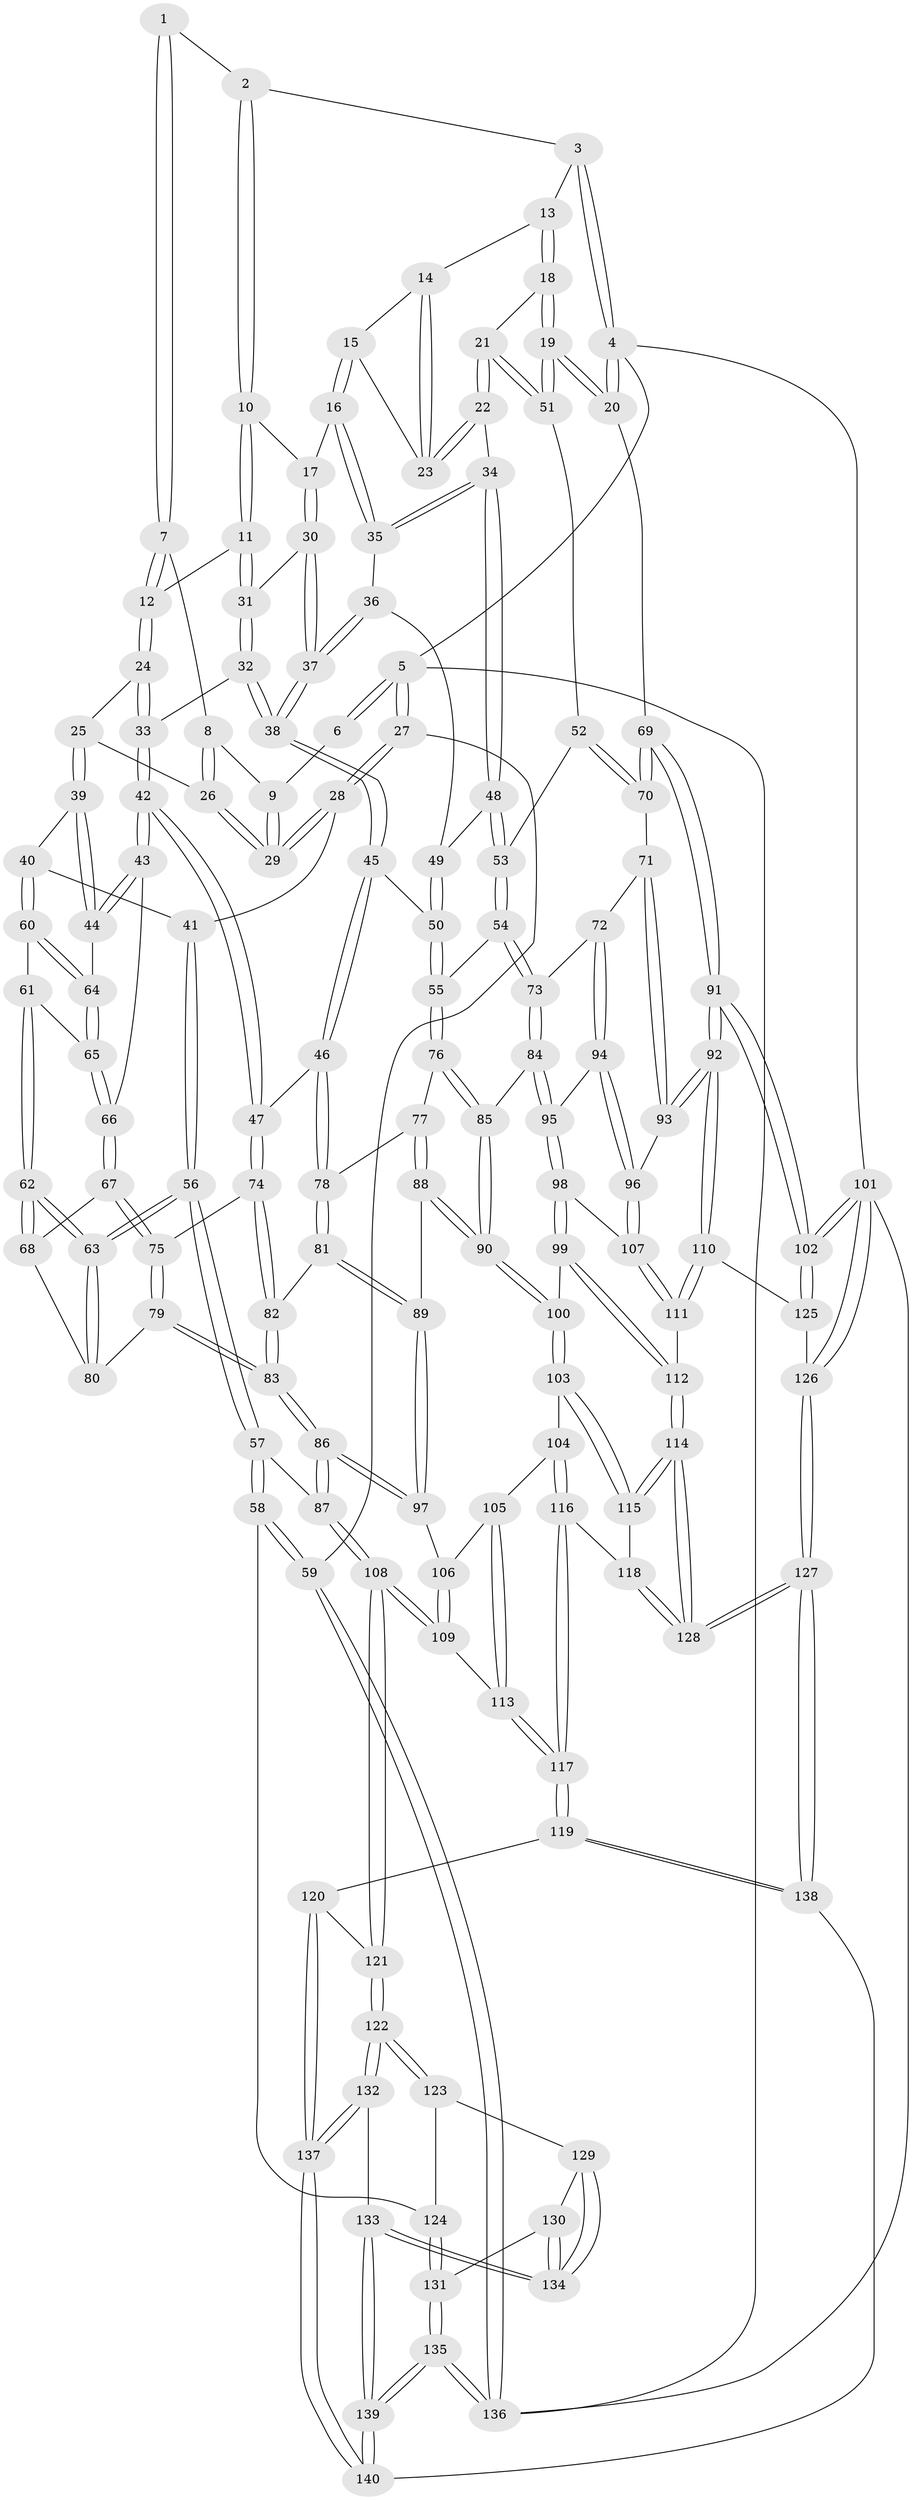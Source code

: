 // Generated by graph-tools (version 1.1) at 2025/03/03/09/25 03:03:19]
// undirected, 140 vertices, 347 edges
graph export_dot {
graph [start="1"]
  node [color=gray90,style=filled];
  1 [pos="+0.46794932571558595+0"];
  2 [pos="+0.6419515918145169+0"];
  3 [pos="+0.8381414949364638+0"];
  4 [pos="+1+0"];
  5 [pos="+0+0"];
  6 [pos="+0.19403423515158055+0"];
  7 [pos="+0.4364191071039897+0"];
  8 [pos="+0.3178014299222312+0.059864625895996164"];
  9 [pos="+0.1890698588232374+0.00019672532453855022"];
  10 [pos="+0.6491980780706604+0"];
  11 [pos="+0.5389976730108663+0.09224060315453586"];
  12 [pos="+0.44968656716421535+0.046154288993379436"];
  13 [pos="+0.8667266435548371+0"];
  14 [pos="+0.8167795883035862+0.030984802947659054"];
  15 [pos="+0.7615038310774177+0.07977544743186395"];
  16 [pos="+0.7200237683948502+0.09799103663042888"];
  17 [pos="+0.663149166781301+0.03771760946312165"];
  18 [pos="+0.9755708415855665+0.15325788003123914"];
  19 [pos="+1+0.185679791701319"];
  20 [pos="+1+0.1965347828625119"];
  21 [pos="+0.9064073252278662+0.18636865050563317"];
  22 [pos="+0.8787840639459974+0.18529190547668983"];
  23 [pos="+0.8344851853700027+0.11221185567183818"];
  24 [pos="+0.4160628505869691+0.14895972282059938"];
  25 [pos="+0.3679757742394107+0.1582359005665827"];
  26 [pos="+0.329046744145333+0.1182368723299486"];
  27 [pos="+0+0.1206236560188561"];
  28 [pos="+0.1259561022043267+0.15124008332295735"];
  29 [pos="+0.1323679792191174+0.1414604983369837"];
  30 [pos="+0.5974882410276059+0.16537814030789658"];
  31 [pos="+0.5442833905856759+0.11618748978954511"];
  32 [pos="+0.46353706920238763+0.18390879295765428"];
  33 [pos="+0.4548641172561471+0.1838217184249906"];
  34 [pos="+0.870964539419682+0.18730799601403114"];
  35 [pos="+0.7273177652317059+0.1340626114007205"];
  36 [pos="+0.6871985052079309+0.2041004076262342"];
  37 [pos="+0.6056146374147653+0.2084011853966089"];
  38 [pos="+0.5854086845711124+0.2314657376586404"];
  39 [pos="+0.3568149503503846+0.17343509691973996"];
  40 [pos="+0.19038983792741235+0.2235096606501006"];
  41 [pos="+0.15178413579674097+0.19916245027244128"];
  42 [pos="+0.4313965055984316+0.35954091154761164"];
  43 [pos="+0.3702962583383576+0.31918378260714725"];
  44 [pos="+0.34787539699223063+0.2987522621296573"];
  45 [pos="+0.5728217945764963+0.3104879077399326"];
  46 [pos="+0.45263030608825444+0.38083867511304653"];
  47 [pos="+0.4450228794306257+0.38028795969310253"];
  48 [pos="+0.7872165818638486+0.2568719768722295"];
  49 [pos="+0.705119048565488+0.22663625621529448"];
  50 [pos="+0.6804420642891793+0.3700959310282711"];
  51 [pos="+0.8979205085599058+0.32957570616907067"];
  52 [pos="+0.8948557134362329+0.36512539689177476"];
  53 [pos="+0.7800081534997305+0.36357289982464874"];
  54 [pos="+0.7213789119812983+0.40715542295829177"];
  55 [pos="+0.7135333332733239+0.4080061804528657"];
  56 [pos="+0.004545514610200718+0.5554952024592773"];
  57 [pos="+0+0.5918297616229903"];
  58 [pos="+0+0.6087405100304325"];
  59 [pos="+0+0.6087661266953169"];
  60 [pos="+0.20079196436393776+0.23652475173914825"];
  61 [pos="+0.20276402046488282+0.24777028010694435"];
  62 [pos="+0.1638838328254551+0.4404030212634236"];
  63 [pos="+0.019900775852230407+0.545357861163198"];
  64 [pos="+0.3322864662481539+0.2962066426712423"];
  65 [pos="+0.24208739838552468+0.3648952599991953"];
  66 [pos="+0.23946197022987956+0.3990102685754979"];
  67 [pos="+0.23885572889625292+0.4011065596996221"];
  68 [pos="+0.23875426890375318+0.4011878010699285"];
  69 [pos="+1+0.4333460680731352"];
  70 [pos="+0.9920341153174107+0.45364579612376255"];
  71 [pos="+0.8892426121404006+0.5421822094415123"];
  72 [pos="+0.8863086854541051+0.5432173492184388"];
  73 [pos="+0.8637316396695456+0.543898291553192"];
  74 [pos="+0.4247227126203272+0.4053437023798744"];
  75 [pos="+0.3638286557264216+0.43237372041037264"];
  76 [pos="+0.6398680959436112+0.5103986196021282"];
  77 [pos="+0.6322372224274866+0.5105932834465617"];
  78 [pos="+0.5711021770718283+0.49907133829357425"];
  79 [pos="+0.3187964455525598+0.49094002878712606"];
  80 [pos="+0.2799515269152004+0.4730174479846036"];
  81 [pos="+0.4835473991762647+0.5901979926710725"];
  82 [pos="+0.42040492522559614+0.5500854570870861"];
  83 [pos="+0.2835610373130057+0.6208021699332269"];
  84 [pos="+0.7905487359941049+0.5958352618678104"];
  85 [pos="+0.6648047417351338+0.5530290448265738"];
  86 [pos="+0.27466854931867757+0.631247756307916"];
  87 [pos="+0.24146522565142978+0.6561442740151406"];
  88 [pos="+0.5553590116326185+0.6382579568167676"];
  89 [pos="+0.49282850580712045+0.6452688054872364"];
  90 [pos="+0.6504769044051681+0.6820267067282108"];
  91 [pos="+1+0.7467195624411697"];
  92 [pos="+1+0.7507580717109679"];
  93 [pos="+0.9921816951499944+0.6877601206081557"];
  94 [pos="+0.8806399558714832+0.6883307926868943"];
  95 [pos="+0.7812243752369894+0.6473089710825704"];
  96 [pos="+0.8890205881808784+0.7107240601678794"];
  97 [pos="+0.4880950750748996+0.655801711171786"];
  98 [pos="+0.7619257950389206+0.6850598793064333"];
  99 [pos="+0.7156700362012666+0.7223228392597832"];
  100 [pos="+0.6647536621759046+0.7236496281195544"];
  101 [pos="+1+1"];
  102 [pos="+1+1"];
  103 [pos="+0.6354862184845486+0.7588148223648784"];
  104 [pos="+0.6320279271206013+0.7595408613662559"];
  105 [pos="+0.6023889721990756+0.7509225196074814"];
  106 [pos="+0.4872819117090684+0.684145224288059"];
  107 [pos="+0.8720893530610031+0.7411442843883426"];
  108 [pos="+0.31397051265852427+0.7714818691598693"];
  109 [pos="+0.421047776692226+0.787291778696127"];
  110 [pos="+0.9098058289824591+0.8498497269650174"];
  111 [pos="+0.8674208577989346+0.8162184753346641"];
  112 [pos="+0.8036734608195578+0.8204962014544175"];
  113 [pos="+0.4305203223380377+0.7975393739965536"];
  114 [pos="+0.7165282264746096+0.9149301795036477"];
  115 [pos="+0.6754474991760052+0.8722473741633036"];
  116 [pos="+0.5113350916984312+0.8788766084396429"];
  117 [pos="+0.48774585535781523+0.8873755064553803"];
  118 [pos="+0.5825602044077075+0.8927216436712381"];
  119 [pos="+0.4830894738518944+0.9087878275549722"];
  120 [pos="+0.3995728445602062+0.9257826463663756"];
  121 [pos="+0.2833164882749662+0.8532049294358938"];
  122 [pos="+0.25829840932487086+0.8927223848902955"];
  123 [pos="+0.17443957134227195+0.8837190956601443"];
  124 [pos="+0.05231638293484461+0.791339158013463"];
  125 [pos="+0.9081777156166754+0.8915208022414455"];
  126 [pos="+0.814210713071651+1"];
  127 [pos="+0.7470083693817529+1"];
  128 [pos="+0.7376786341532418+1"];
  129 [pos="+0.16300701196636477+0.9026479528216284"];
  130 [pos="+0.09064616296162349+0.9540380597823309"];
  131 [pos="+0.0842661508417152+0.9540513418530427"];
  132 [pos="+0.262678418334472+0.9205491906703461"];
  133 [pos="+0.16096424379100566+0.9968275677542535"];
  134 [pos="+0.1487402957162586+0.9787195778030147"];
  135 [pos="+0+1"];
  136 [pos="+0+1"];
  137 [pos="+0.30470424339221286+1"];
  138 [pos="+0.5382440149228725+1"];
  139 [pos="+0.14284482639269794+1"];
  140 [pos="+0.3428982106718696+1"];
  1 -- 2;
  1 -- 7;
  1 -- 7;
  2 -- 3;
  2 -- 10;
  2 -- 10;
  3 -- 4;
  3 -- 4;
  3 -- 13;
  4 -- 5;
  4 -- 20;
  4 -- 20;
  4 -- 101;
  5 -- 6;
  5 -- 6;
  5 -- 27;
  5 -- 27;
  5 -- 136;
  6 -- 9;
  7 -- 8;
  7 -- 12;
  7 -- 12;
  8 -- 9;
  8 -- 26;
  8 -- 26;
  9 -- 29;
  9 -- 29;
  10 -- 11;
  10 -- 11;
  10 -- 17;
  11 -- 12;
  11 -- 31;
  11 -- 31;
  12 -- 24;
  12 -- 24;
  13 -- 14;
  13 -- 18;
  13 -- 18;
  14 -- 15;
  14 -- 23;
  14 -- 23;
  15 -- 16;
  15 -- 16;
  15 -- 23;
  16 -- 17;
  16 -- 35;
  16 -- 35;
  17 -- 30;
  17 -- 30;
  18 -- 19;
  18 -- 19;
  18 -- 21;
  19 -- 20;
  19 -- 20;
  19 -- 51;
  19 -- 51;
  20 -- 69;
  21 -- 22;
  21 -- 22;
  21 -- 51;
  21 -- 51;
  22 -- 23;
  22 -- 23;
  22 -- 34;
  24 -- 25;
  24 -- 33;
  24 -- 33;
  25 -- 26;
  25 -- 39;
  25 -- 39;
  26 -- 29;
  26 -- 29;
  27 -- 28;
  27 -- 28;
  27 -- 59;
  28 -- 29;
  28 -- 29;
  28 -- 41;
  30 -- 31;
  30 -- 37;
  30 -- 37;
  31 -- 32;
  31 -- 32;
  32 -- 33;
  32 -- 38;
  32 -- 38;
  33 -- 42;
  33 -- 42;
  34 -- 35;
  34 -- 35;
  34 -- 48;
  34 -- 48;
  35 -- 36;
  36 -- 37;
  36 -- 37;
  36 -- 49;
  37 -- 38;
  37 -- 38;
  38 -- 45;
  38 -- 45;
  39 -- 40;
  39 -- 44;
  39 -- 44;
  40 -- 41;
  40 -- 60;
  40 -- 60;
  41 -- 56;
  41 -- 56;
  42 -- 43;
  42 -- 43;
  42 -- 47;
  42 -- 47;
  43 -- 44;
  43 -- 44;
  43 -- 66;
  44 -- 64;
  45 -- 46;
  45 -- 46;
  45 -- 50;
  46 -- 47;
  46 -- 78;
  46 -- 78;
  47 -- 74;
  47 -- 74;
  48 -- 49;
  48 -- 53;
  48 -- 53;
  49 -- 50;
  49 -- 50;
  50 -- 55;
  50 -- 55;
  51 -- 52;
  52 -- 53;
  52 -- 70;
  52 -- 70;
  53 -- 54;
  53 -- 54;
  54 -- 55;
  54 -- 73;
  54 -- 73;
  55 -- 76;
  55 -- 76;
  56 -- 57;
  56 -- 57;
  56 -- 63;
  56 -- 63;
  57 -- 58;
  57 -- 58;
  57 -- 87;
  58 -- 59;
  58 -- 59;
  58 -- 124;
  59 -- 136;
  59 -- 136;
  60 -- 61;
  60 -- 64;
  60 -- 64;
  61 -- 62;
  61 -- 62;
  61 -- 65;
  62 -- 63;
  62 -- 63;
  62 -- 68;
  62 -- 68;
  63 -- 80;
  63 -- 80;
  64 -- 65;
  64 -- 65;
  65 -- 66;
  65 -- 66;
  66 -- 67;
  66 -- 67;
  67 -- 68;
  67 -- 75;
  67 -- 75;
  68 -- 80;
  69 -- 70;
  69 -- 70;
  69 -- 91;
  69 -- 91;
  70 -- 71;
  71 -- 72;
  71 -- 93;
  71 -- 93;
  72 -- 73;
  72 -- 94;
  72 -- 94;
  73 -- 84;
  73 -- 84;
  74 -- 75;
  74 -- 82;
  74 -- 82;
  75 -- 79;
  75 -- 79;
  76 -- 77;
  76 -- 85;
  76 -- 85;
  77 -- 78;
  77 -- 88;
  77 -- 88;
  78 -- 81;
  78 -- 81;
  79 -- 80;
  79 -- 83;
  79 -- 83;
  81 -- 82;
  81 -- 89;
  81 -- 89;
  82 -- 83;
  82 -- 83;
  83 -- 86;
  83 -- 86;
  84 -- 85;
  84 -- 95;
  84 -- 95;
  85 -- 90;
  85 -- 90;
  86 -- 87;
  86 -- 87;
  86 -- 97;
  86 -- 97;
  87 -- 108;
  87 -- 108;
  88 -- 89;
  88 -- 90;
  88 -- 90;
  89 -- 97;
  89 -- 97;
  90 -- 100;
  90 -- 100;
  91 -- 92;
  91 -- 92;
  91 -- 102;
  91 -- 102;
  92 -- 93;
  92 -- 93;
  92 -- 110;
  92 -- 110;
  93 -- 96;
  94 -- 95;
  94 -- 96;
  94 -- 96;
  95 -- 98;
  95 -- 98;
  96 -- 107;
  96 -- 107;
  97 -- 106;
  98 -- 99;
  98 -- 99;
  98 -- 107;
  99 -- 100;
  99 -- 112;
  99 -- 112;
  100 -- 103;
  100 -- 103;
  101 -- 102;
  101 -- 102;
  101 -- 126;
  101 -- 126;
  101 -- 136;
  102 -- 125;
  102 -- 125;
  103 -- 104;
  103 -- 115;
  103 -- 115;
  104 -- 105;
  104 -- 116;
  104 -- 116;
  105 -- 106;
  105 -- 113;
  105 -- 113;
  106 -- 109;
  106 -- 109;
  107 -- 111;
  107 -- 111;
  108 -- 109;
  108 -- 109;
  108 -- 121;
  108 -- 121;
  109 -- 113;
  110 -- 111;
  110 -- 111;
  110 -- 125;
  111 -- 112;
  112 -- 114;
  112 -- 114;
  113 -- 117;
  113 -- 117;
  114 -- 115;
  114 -- 115;
  114 -- 128;
  114 -- 128;
  115 -- 118;
  116 -- 117;
  116 -- 117;
  116 -- 118;
  117 -- 119;
  117 -- 119;
  118 -- 128;
  118 -- 128;
  119 -- 120;
  119 -- 138;
  119 -- 138;
  120 -- 121;
  120 -- 137;
  120 -- 137;
  121 -- 122;
  121 -- 122;
  122 -- 123;
  122 -- 123;
  122 -- 132;
  122 -- 132;
  123 -- 124;
  123 -- 129;
  124 -- 131;
  124 -- 131;
  125 -- 126;
  126 -- 127;
  126 -- 127;
  127 -- 128;
  127 -- 128;
  127 -- 138;
  127 -- 138;
  129 -- 130;
  129 -- 134;
  129 -- 134;
  130 -- 131;
  130 -- 134;
  130 -- 134;
  131 -- 135;
  131 -- 135;
  132 -- 133;
  132 -- 137;
  132 -- 137;
  133 -- 134;
  133 -- 134;
  133 -- 139;
  133 -- 139;
  135 -- 136;
  135 -- 136;
  135 -- 139;
  135 -- 139;
  137 -- 140;
  137 -- 140;
  138 -- 140;
  139 -- 140;
  139 -- 140;
}
